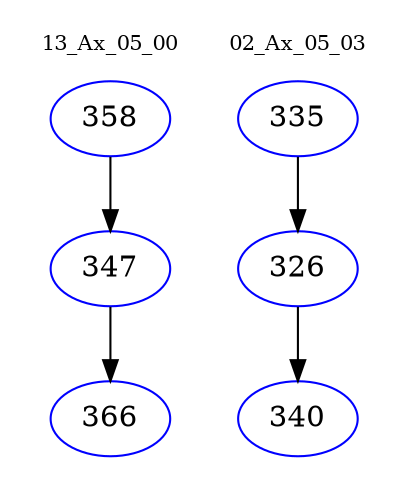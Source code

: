 digraph{
subgraph cluster_0 {
color = white
label = "13_Ax_05_00";
fontsize=10;
T0_358 [label="358", color="blue"]
T0_358 -> T0_347 [color="black"]
T0_347 [label="347", color="blue"]
T0_347 -> T0_366 [color="black"]
T0_366 [label="366", color="blue"]
}
subgraph cluster_1 {
color = white
label = "02_Ax_05_03";
fontsize=10;
T1_335 [label="335", color="blue"]
T1_335 -> T1_326 [color="black"]
T1_326 [label="326", color="blue"]
T1_326 -> T1_340 [color="black"]
T1_340 [label="340", color="blue"]
}
}
